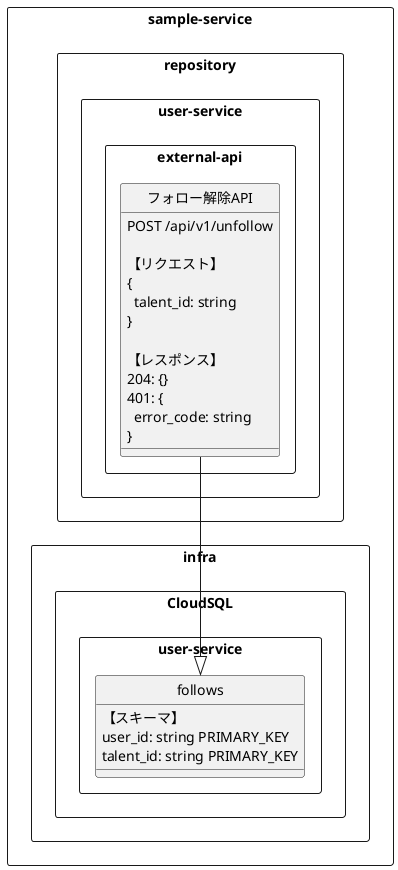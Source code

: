 @startuml
hide circle
rectangle "sample-service" as sample-service {
    rectangle "infra" as sample-service/infra {
        rectangle "CloudSQL" as sample-service/infra/CloudSQL {
            rectangle "user-service" as sample-service/infra/CloudSQL/user-service {
                class "follows" as sample-service/infra/CloudSQL/user-service/follows {
                    【スキーマ】\nuser_id: string PRIMARY_KEY\ntalent_id: string PRIMARY_KEY
                }
            }
        }
    }
    rectangle "repository" as sample-service/repository {
        rectangle "user-service" as sample-service/repository/user-service {
            rectangle "external-api" as sample-service/repository/user-service/external-api {
                class "フォロー解除API" as sample-service/repository/user-service/external-api/フォロー解除API {
                    POST /api/v1/unfollow\n\n【リクエスト】\n{\n  talent_id: string\n}\n\n【レスポンス】\n204: {}\n401: {\n  error_code: string\n}
                }
            }
        }
    }
}
"sample-service/repository/user-service/external-api/フォロー解除API" --|> "sample-service/infra/CloudSQL/user-service/follows"
@enduml
